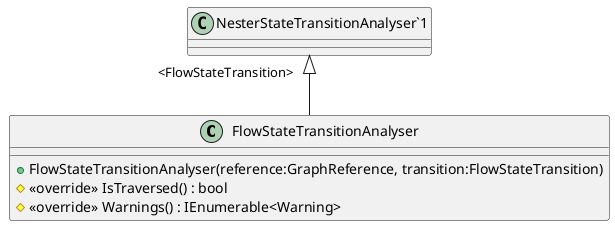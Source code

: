 @startuml
class FlowStateTransitionAnalyser {
    + FlowStateTransitionAnalyser(reference:GraphReference, transition:FlowStateTransition)
    # <<override>> IsTraversed() : bool
    # <<override>> Warnings() : IEnumerable<Warning>
}
"NesterStateTransitionAnalyser`1" "<FlowStateTransition>" <|-- FlowStateTransitionAnalyser
@enduml
